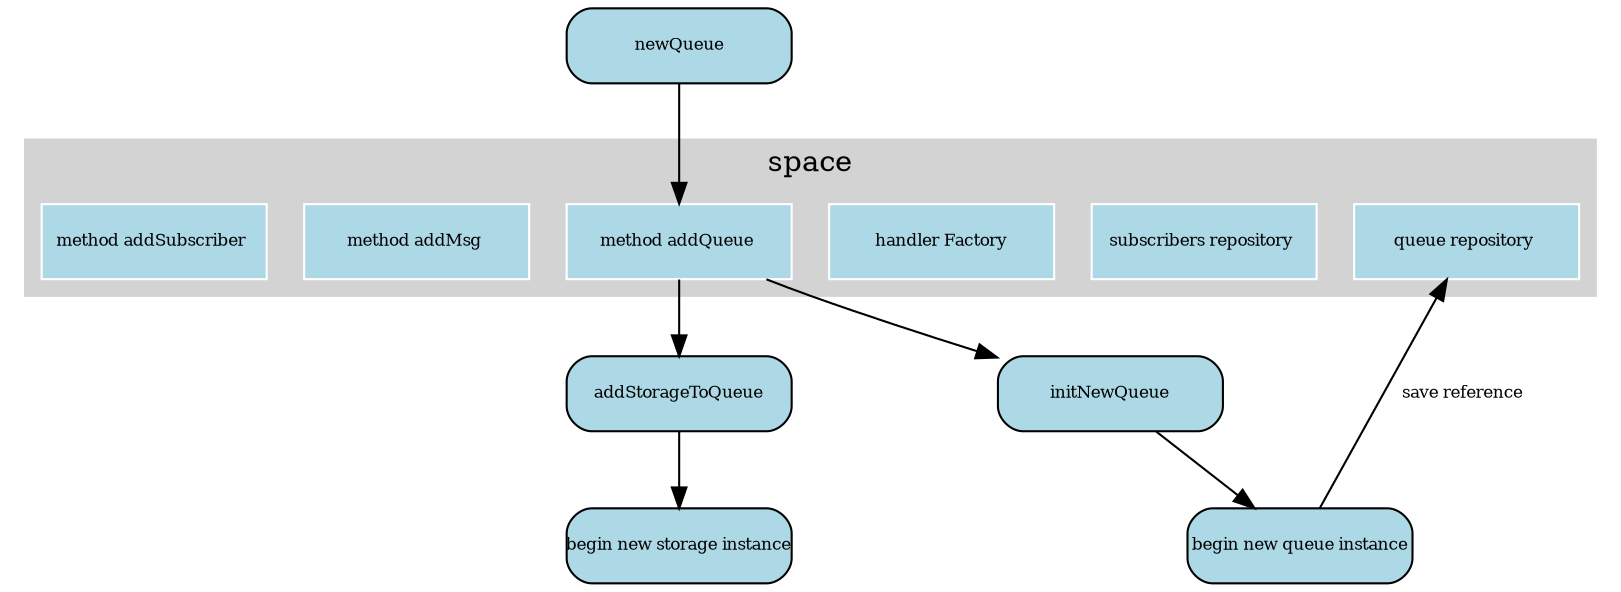 digraph {
    node [shape=rect,style="rounded,filled", fillcolor=lightblue,fontsize=8,fixedsize=true,width=1.5]; 
    edge [fontsize=8]; 
    rankdir=TB;


    subgraph cluster_0 {
		style=filled;
		color=lightgrey;
		node [style=filled,color=white];
        space_queues  [label="queue repository "]
        space_subscribers [label="subscribers repository "]
        space_handler [label="handler Factory"]
        // space_newMessages [label="newMessages "]
        // space_newQueues [label="space_newQueues "]
        // space_newSubscribers [label="newSubscribers "]

        space_addQueue [label="method addQueue "]
        space_addMsg [label="method addMsg "]
        space_addSubscriber [label="method addSubscriber "]

		label = "space";
	}

//    newMsg [label="New Message"]
//    newQueue [label="New Queue"]
//    newSubscriber [label="New Subscriber"]

   newQueue -> space_addQueue 

   space_addQueue -> addStorageToQueue -> start_Storage 
   space_addQueue -> initNewQueue -> start_Queue
   start_Queue -> space_queues [label="save reference"]
   
   start_Storage [label="begin new storage instance"]
   start_Queue [label="begin new queue instance"]


//    newMsg -> space_addMsg 
//    push_newMsgToQueue  [label="push new message to queue"]
//    space_addMsg -> push_newMsgToQueue
//    push_newMsgToQueue -> space_queues 

// push_newSubscriber [label="add subscribers to repository"]
// newSubscriber -> space_addSubscriber
// space_addSubscriber -> push_newSubscriber  
// push_newSubscriber -> space_subscribers

}